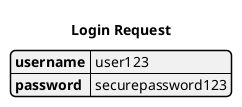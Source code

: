 @startjson
title Login Request
{
  "username": "user123",
  "password": "securepassword123"
}
@endjson
